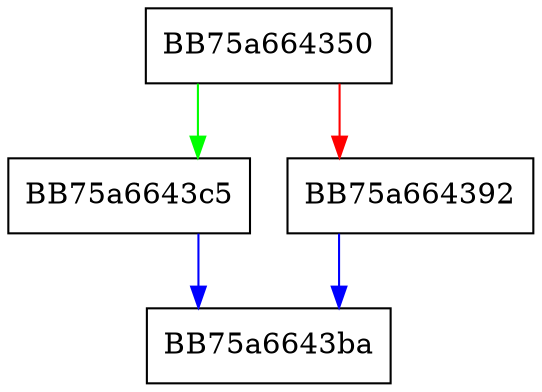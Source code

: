 digraph DosTimeToFileTime {
  node [shape="box"];
  graph [splines=ortho];
  BB75a664350 -> BB75a6643c5 [color="green"];
  BB75a664350 -> BB75a664392 [color="red"];
  BB75a664392 -> BB75a6643ba [color="blue"];
  BB75a6643c5 -> BB75a6643ba [color="blue"];
}